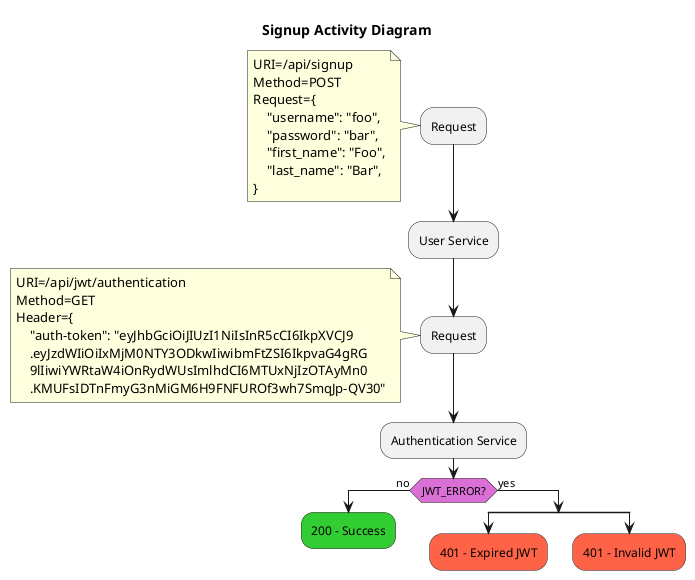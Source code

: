 @startuml
'https://plantuml.com/activity-diagram-beta

title Signup Activity Diagram

:Request;
note
URI=/api/signup
Method=POST
Request={
    "username": "foo",
    "password": "bar",
    "first_name": "Foo",
    "last_name": "Bar",
}
end note

:User Service;

:Request;
note
URI=/api/jwt/authentication
Method=GET
Header={
    "auth-token": "eyJhbGciOiJIUzI1NiIsInR5cCI6IkpXVCJ9
    .eyJzdWIiOiIxMjM0NTY3ODkwIiwibmFtZSI6IkpvaG4gRG
    9lIiwiYWRtaW4iOnRydWUsImlhdCI6MTUxNjIzOTAyMn0
    .KMUFsIDTnFmyG3nMiGM6H9FNFUROf3wh7SmqJp-QV30"
end note

:Authentication Service;

skinparam ActivityDiamondBackgroundColor orchid
if (JWT_ERROR?) then (no)
    #limegreen:200 - Success;
    kill;
else (yes)
    split
        #tomato:401 - Expired JWT;
        kill;
    split again
        #tomato:401 - Invalid JWT;
        kill;
    end split
endif

@enduml
